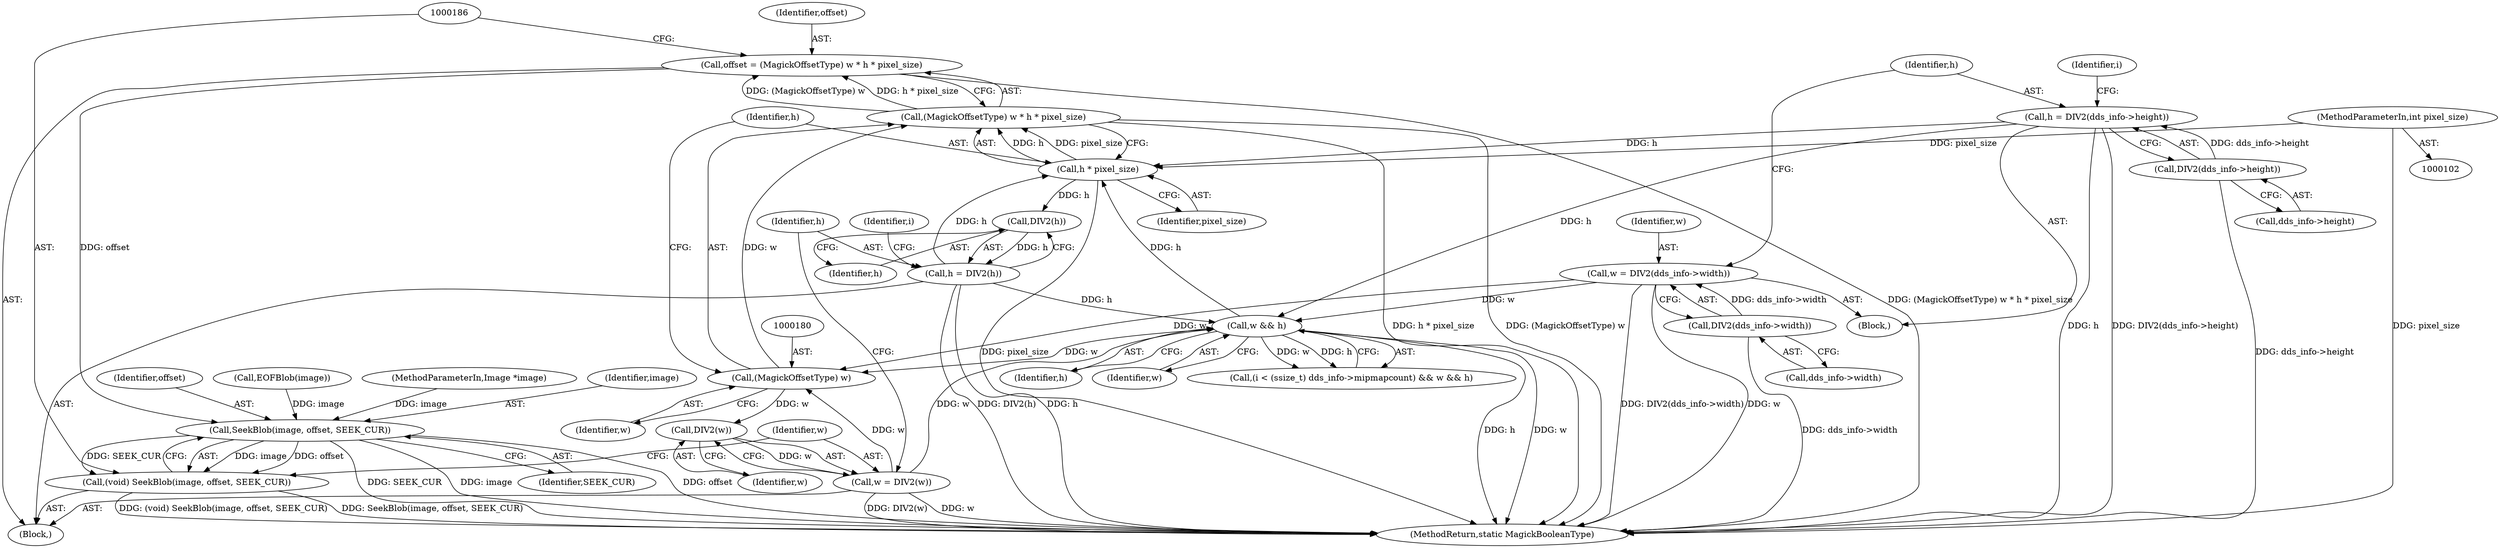 digraph "0_ImageMagick_21eae25a8db5fdcd112dbcfcd9e5c37e32d32e2f_0@integer" {
"1000176" [label="(Call,offset = (MagickOffsetType) w * h * pixel_size)"];
"1000178" [label="(Call,(MagickOffsetType) w * h * pixel_size)"];
"1000179" [label="(Call,(MagickOffsetType) w)"];
"1000170" [label="(Call,w && h)"];
"1000146" [label="(Call,w = DIV2(dds_info->width))"];
"1000148" [label="(Call,DIV2(dds_info->width))"];
"1000191" [label="(Call,w = DIV2(w))"];
"1000193" [label="(Call,DIV2(w))"];
"1000152" [label="(Call,h = DIV2(dds_info->height))"];
"1000154" [label="(Call,DIV2(dds_info->height))"];
"1000195" [label="(Call,h = DIV2(h))"];
"1000197" [label="(Call,DIV2(h))"];
"1000182" [label="(Call,h * pixel_size)"];
"1000105" [label="(MethodParameterIn,int pixel_size)"];
"1000187" [label="(Call,SeekBlob(image, offset, SEEK_CUR))"];
"1000185" [label="(Call,(void) SeekBlob(image, offset, SEEK_CUR))"];
"1000183" [label="(Identifier,h)"];
"1000192" [label="(Identifier,w)"];
"1000172" [label="(Identifier,h)"];
"1000174" [label="(Identifier,i)"];
"1000198" [label="(Identifier,h)"];
"1000185" [label="(Call,(void) SeekBlob(image, offset, SEEK_CUR))"];
"1000187" [label="(Call,SeekBlob(image, offset, SEEK_CUR))"];
"1000194" [label="(Identifier,w)"];
"1000175" [label="(Block,)"];
"1000160" [label="(Identifier,i)"];
"1000190" [label="(Identifier,SEEK_CUR)"];
"1000178" [label="(Call,(MagickOffsetType) w * h * pixel_size)"];
"1000146" [label="(Call,w = DIV2(dds_info->width))"];
"1000193" [label="(Call,DIV2(w))"];
"1000197" [label="(Call,DIV2(h))"];
"1000147" [label="(Identifier,w)"];
"1000177" [label="(Identifier,offset)"];
"1000182" [label="(Call,h * pixel_size)"];
"1000179" [label="(Call,(MagickOffsetType) w)"];
"1000181" [label="(Identifier,w)"];
"1000149" [label="(Call,dds_info->width)"];
"1000155" [label="(Call,dds_info->height)"];
"1000195" [label="(Call,h = DIV2(h))"];
"1000171" [label="(Identifier,w)"];
"1000188" [label="(Identifier,image)"];
"1000162" [label="(Call,(i < (ssize_t) dds_info->mipmapcount) && w && h)"];
"1000191" [label="(Call,w = DIV2(w))"];
"1000201" [label="(MethodReturn,static MagickBooleanType)"];
"1000105" [label="(MethodParameterIn,int pixel_size)"];
"1000189" [label="(Identifier,offset)"];
"1000152" [label="(Call,h = DIV2(dds_info->height))"];
"1000153" [label="(Identifier,h)"];
"1000114" [label="(Call,EOFBlob(image))"];
"1000103" [label="(MethodParameterIn,Image *image)"];
"1000170" [label="(Call,w && h)"];
"1000176" [label="(Call,offset = (MagickOffsetType) w * h * pixel_size)"];
"1000148" [label="(Call,DIV2(dds_info->width))"];
"1000145" [label="(Block,)"];
"1000196" [label="(Identifier,h)"];
"1000154" [label="(Call,DIV2(dds_info->height))"];
"1000184" [label="(Identifier,pixel_size)"];
"1000176" -> "1000175"  [label="AST: "];
"1000176" -> "1000178"  [label="CFG: "];
"1000177" -> "1000176"  [label="AST: "];
"1000178" -> "1000176"  [label="AST: "];
"1000186" -> "1000176"  [label="CFG: "];
"1000176" -> "1000201"  [label="DDG: (MagickOffsetType) w * h * pixel_size"];
"1000178" -> "1000176"  [label="DDG: (MagickOffsetType) w"];
"1000178" -> "1000176"  [label="DDG: h * pixel_size"];
"1000176" -> "1000187"  [label="DDG: offset"];
"1000178" -> "1000182"  [label="CFG: "];
"1000179" -> "1000178"  [label="AST: "];
"1000182" -> "1000178"  [label="AST: "];
"1000178" -> "1000201"  [label="DDG: h * pixel_size"];
"1000178" -> "1000201"  [label="DDG: (MagickOffsetType) w"];
"1000179" -> "1000178"  [label="DDG: w"];
"1000182" -> "1000178"  [label="DDG: h"];
"1000182" -> "1000178"  [label="DDG: pixel_size"];
"1000179" -> "1000181"  [label="CFG: "];
"1000180" -> "1000179"  [label="AST: "];
"1000181" -> "1000179"  [label="AST: "];
"1000183" -> "1000179"  [label="CFG: "];
"1000170" -> "1000179"  [label="DDG: w"];
"1000146" -> "1000179"  [label="DDG: w"];
"1000191" -> "1000179"  [label="DDG: w"];
"1000179" -> "1000193"  [label="DDG: w"];
"1000170" -> "1000162"  [label="AST: "];
"1000170" -> "1000171"  [label="CFG: "];
"1000170" -> "1000172"  [label="CFG: "];
"1000171" -> "1000170"  [label="AST: "];
"1000172" -> "1000170"  [label="AST: "];
"1000162" -> "1000170"  [label="CFG: "];
"1000170" -> "1000201"  [label="DDG: h"];
"1000170" -> "1000201"  [label="DDG: w"];
"1000170" -> "1000162"  [label="DDG: w"];
"1000170" -> "1000162"  [label="DDG: h"];
"1000146" -> "1000170"  [label="DDG: w"];
"1000191" -> "1000170"  [label="DDG: w"];
"1000152" -> "1000170"  [label="DDG: h"];
"1000195" -> "1000170"  [label="DDG: h"];
"1000170" -> "1000182"  [label="DDG: h"];
"1000146" -> "1000145"  [label="AST: "];
"1000146" -> "1000148"  [label="CFG: "];
"1000147" -> "1000146"  [label="AST: "];
"1000148" -> "1000146"  [label="AST: "];
"1000153" -> "1000146"  [label="CFG: "];
"1000146" -> "1000201"  [label="DDG: DIV2(dds_info->width)"];
"1000146" -> "1000201"  [label="DDG: w"];
"1000148" -> "1000146"  [label="DDG: dds_info->width"];
"1000148" -> "1000149"  [label="CFG: "];
"1000149" -> "1000148"  [label="AST: "];
"1000148" -> "1000201"  [label="DDG: dds_info->width"];
"1000191" -> "1000175"  [label="AST: "];
"1000191" -> "1000193"  [label="CFG: "];
"1000192" -> "1000191"  [label="AST: "];
"1000193" -> "1000191"  [label="AST: "];
"1000196" -> "1000191"  [label="CFG: "];
"1000191" -> "1000201"  [label="DDG: DIV2(w)"];
"1000191" -> "1000201"  [label="DDG: w"];
"1000193" -> "1000191"  [label="DDG: w"];
"1000193" -> "1000194"  [label="CFG: "];
"1000194" -> "1000193"  [label="AST: "];
"1000152" -> "1000145"  [label="AST: "];
"1000152" -> "1000154"  [label="CFG: "];
"1000153" -> "1000152"  [label="AST: "];
"1000154" -> "1000152"  [label="AST: "];
"1000160" -> "1000152"  [label="CFG: "];
"1000152" -> "1000201"  [label="DDG: h"];
"1000152" -> "1000201"  [label="DDG: DIV2(dds_info->height)"];
"1000154" -> "1000152"  [label="DDG: dds_info->height"];
"1000152" -> "1000182"  [label="DDG: h"];
"1000154" -> "1000155"  [label="CFG: "];
"1000155" -> "1000154"  [label="AST: "];
"1000154" -> "1000201"  [label="DDG: dds_info->height"];
"1000195" -> "1000175"  [label="AST: "];
"1000195" -> "1000197"  [label="CFG: "];
"1000196" -> "1000195"  [label="AST: "];
"1000197" -> "1000195"  [label="AST: "];
"1000174" -> "1000195"  [label="CFG: "];
"1000195" -> "1000201"  [label="DDG: DIV2(h)"];
"1000195" -> "1000201"  [label="DDG: h"];
"1000195" -> "1000182"  [label="DDG: h"];
"1000197" -> "1000195"  [label="DDG: h"];
"1000197" -> "1000198"  [label="CFG: "];
"1000198" -> "1000197"  [label="AST: "];
"1000182" -> "1000197"  [label="DDG: h"];
"1000182" -> "1000184"  [label="CFG: "];
"1000183" -> "1000182"  [label="AST: "];
"1000184" -> "1000182"  [label="AST: "];
"1000182" -> "1000201"  [label="DDG: pixel_size"];
"1000105" -> "1000182"  [label="DDG: pixel_size"];
"1000105" -> "1000102"  [label="AST: "];
"1000105" -> "1000201"  [label="DDG: pixel_size"];
"1000187" -> "1000185"  [label="AST: "];
"1000187" -> "1000190"  [label="CFG: "];
"1000188" -> "1000187"  [label="AST: "];
"1000189" -> "1000187"  [label="AST: "];
"1000190" -> "1000187"  [label="AST: "];
"1000185" -> "1000187"  [label="CFG: "];
"1000187" -> "1000201"  [label="DDG: SEEK_CUR"];
"1000187" -> "1000201"  [label="DDG: image"];
"1000187" -> "1000201"  [label="DDG: offset"];
"1000187" -> "1000185"  [label="DDG: image"];
"1000187" -> "1000185"  [label="DDG: offset"];
"1000187" -> "1000185"  [label="DDG: SEEK_CUR"];
"1000114" -> "1000187"  [label="DDG: image"];
"1000103" -> "1000187"  [label="DDG: image"];
"1000185" -> "1000175"  [label="AST: "];
"1000186" -> "1000185"  [label="AST: "];
"1000192" -> "1000185"  [label="CFG: "];
"1000185" -> "1000201"  [label="DDG: (void) SeekBlob(image, offset, SEEK_CUR)"];
"1000185" -> "1000201"  [label="DDG: SeekBlob(image, offset, SEEK_CUR)"];
}
